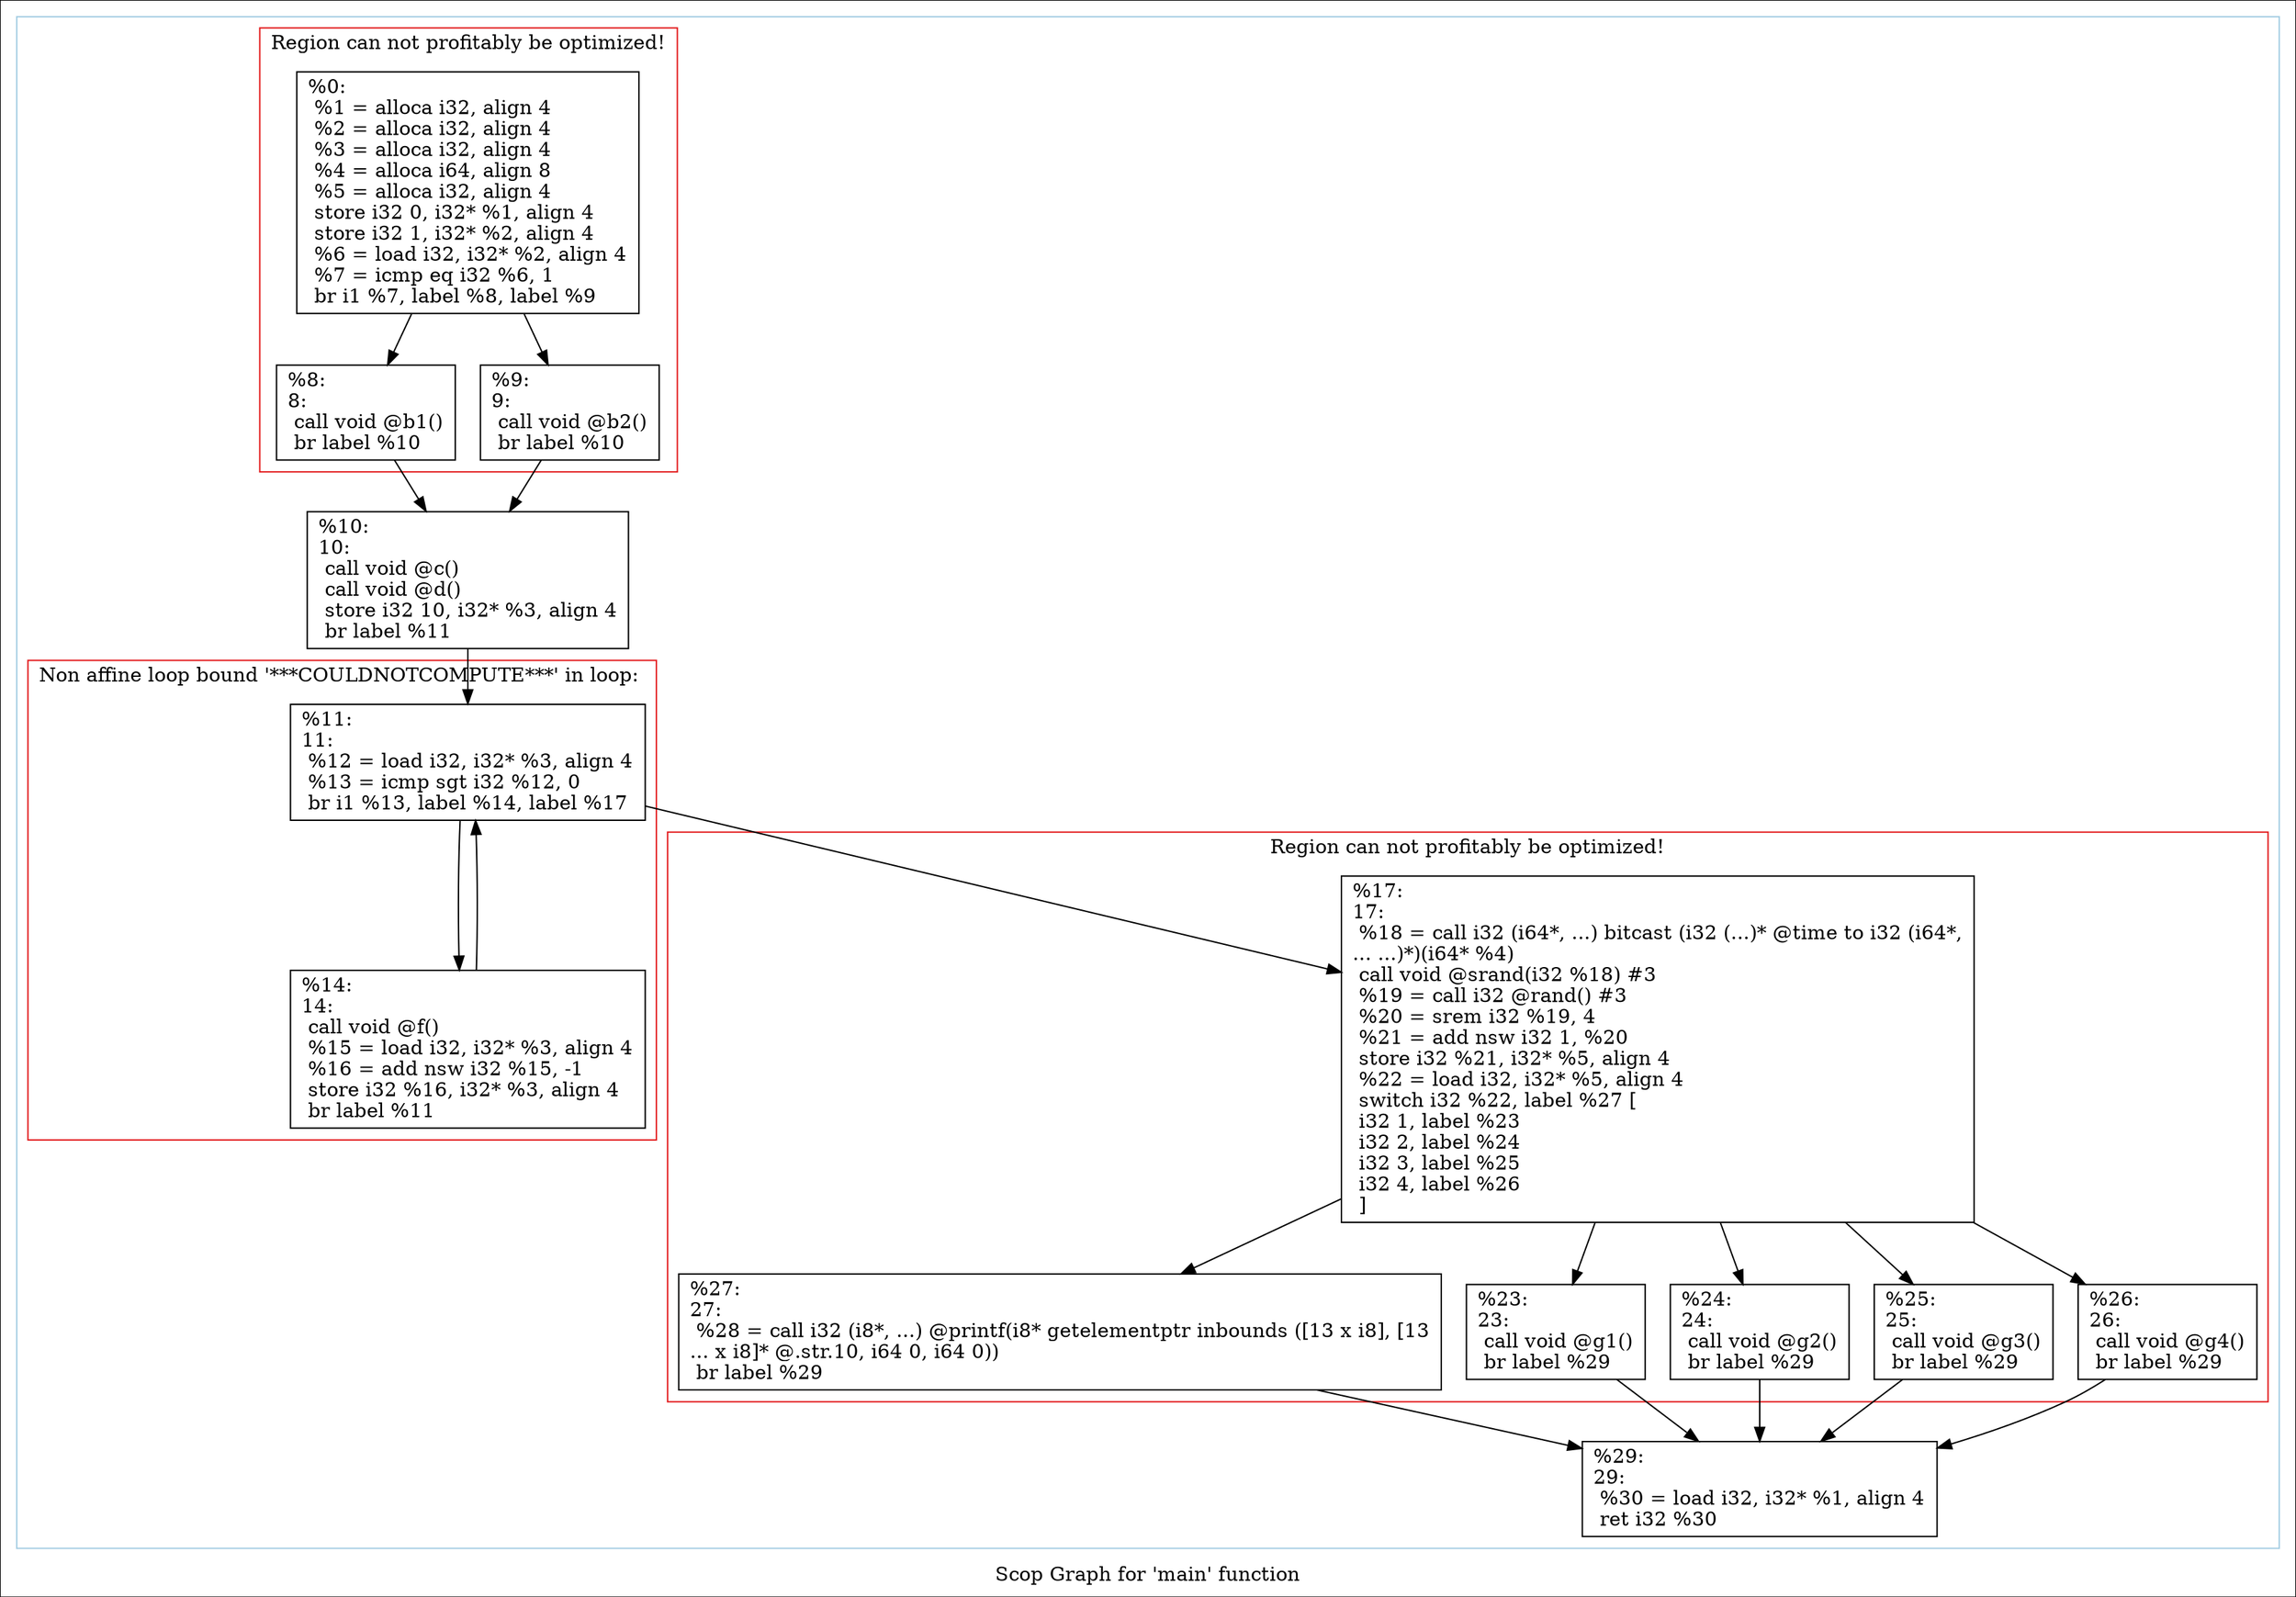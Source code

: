 digraph "Scop Graph for 'main' function" {
	label="Scop Graph for 'main' function";

	Node0x270d8f0 [shape=record,label="{%0:\l  %1 = alloca i32, align 4\l  %2 = alloca i32, align 4\l  %3 = alloca i32, align 4\l  %4 = alloca i64, align 8\l  %5 = alloca i32, align 4\l  store i32 0, i32* %1, align 4\l  store i32 1, i32* %2, align 4\l  %6 = load i32, i32* %2, align 4\l  %7 = icmp eq i32 %6, 1\l  br i1 %7, label %8, label %9\l}"];
	Node0x270d8f0 -> Node0x270d8d0;
	Node0x270d8f0 -> Node0x27206a0;
	Node0x270d8d0 [shape=record,label="{%8:\l8:                                                \l  call void @b1()\l  br label %10\l}"];
	Node0x270d8d0 -> Node0x27207d0;
	Node0x27207d0 [shape=record,label="{%10:\l10:                                               \l  call void @c()\l  call void @d()\l  store i32 10, i32* %3, align 4\l  br label %11\l}"];
	Node0x27207d0 -> Node0x2720ae0;
	Node0x2720ae0 [shape=record,label="{%11:\l11:                                               \l  %12 = load i32, i32* %3, align 4\l  %13 = icmp sgt i32 %12, 0\l  br i1 %13, label %14, label %17\l}"];
	Node0x2720ae0 -> Node0x2720e20;
	Node0x2720ae0 -> Node0x2720e80;
	Node0x2720e20 [shape=record,label="{%14:\l14:                                               \l  call void @f()\l  %15 = load i32, i32* %3, align 4\l  %16 = add nsw i32 %15, -1\l  store i32 %16, i32* %3, align 4\l  br label %11\l}"];
	Node0x2720e20 -> Node0x2720ae0[constraint=false];
	Node0x2720e80 [shape=record,label="{%17:\l17:                                               \l  %18 = call i32 (i64*, ...) bitcast (i32 (...)* @time to i32 (i64*,\l... ...)*)(i64* %4)\l  call void @srand(i32 %18) #3\l  %19 = call i32 @rand() #3\l  %20 = srem i32 %19, 4\l  %21 = add nsw i32 1, %20\l  store i32 %21, i32* %5, align 4\l  %22 = load i32, i32* %5, align 4\l  switch i32 %22, label %27 [\l    i32 1, label %23\l    i32 2, label %24\l    i32 3, label %25\l    i32 4, label %26\l  ]\l}"];
	Node0x2720e80 -> Node0x2721150;
	Node0x2720e80 -> Node0x2721730;
	Node0x2720e80 -> Node0x2721790;
	Node0x2720e80 -> Node0x27217f0;
	Node0x2720e80 -> Node0x2721850;
	Node0x2721150 [shape=record,label="{%27:\l27:                                               \l  %28 = call i32 (i8*, ...) @printf(i8* getelementptr inbounds ([13 x i8], [13\l... x i8]* @.str.10, i64 0, i64 0))\l  br label %29\l}"];
	Node0x2721150 -> Node0x27218b0;
	Node0x27218b0 [shape=record,label="{%29:\l29:                                               \l  %30 = load i32, i32* %1, align 4\l  ret i32 %30\l}"];
	Node0x2721730 [shape=record,label="{%23:\l23:                                               \l  call void @g1()\l  br label %29\l}"];
	Node0x2721730 -> Node0x27218b0;
	Node0x2721790 [shape=record,label="{%24:\l24:                                               \l  call void @g2()\l  br label %29\l}"];
	Node0x2721790 -> Node0x27218b0;
	Node0x27217f0 [shape=record,label="{%25:\l25:                                               \l  call void @g3()\l  br label %29\l}"];
	Node0x27217f0 -> Node0x27218b0;
	Node0x2721850 [shape=record,label="{%26:\l26:                                               \l  call void @g4()\l  br label %29\l}"];
	Node0x2721850 -> Node0x27218b0;
	Node0x27206a0 [shape=record,label="{%9:\l9:                                                \l  call void @b2()\l  br label %10\l}"];
	Node0x27206a0 -> Node0x27207d0;
	colorscheme = "paired12"
        subgraph cluster_0x26b6280 {
          label = "";
          style = solid;
          color = 1
          subgraph cluster_0x270d360 {
            label = "Region can not profitably be optimized!";
            style = solid;
            color = 6
            Node0x270d8f0;
            Node0x270d8d0;
            Node0x27206a0;
          }
          subgraph cluster_0x270d2e0 {
            label = "Non affine loop bound '***COULDNOTCOMPUTE***' in loop: ";
            style = solid;
            color = 6
            Node0x2720ae0;
            Node0x2720e20;
          }
          subgraph cluster_0x270e170 {
            label = "Region can not profitably be optimized!";
            style = solid;
            color = 6
            Node0x2720e80;
            Node0x2721150;
            Node0x2721730;
            Node0x2721790;
            Node0x27217f0;
            Node0x2721850;
          }
          Node0x27207d0;
          Node0x27218b0;
        }
}
